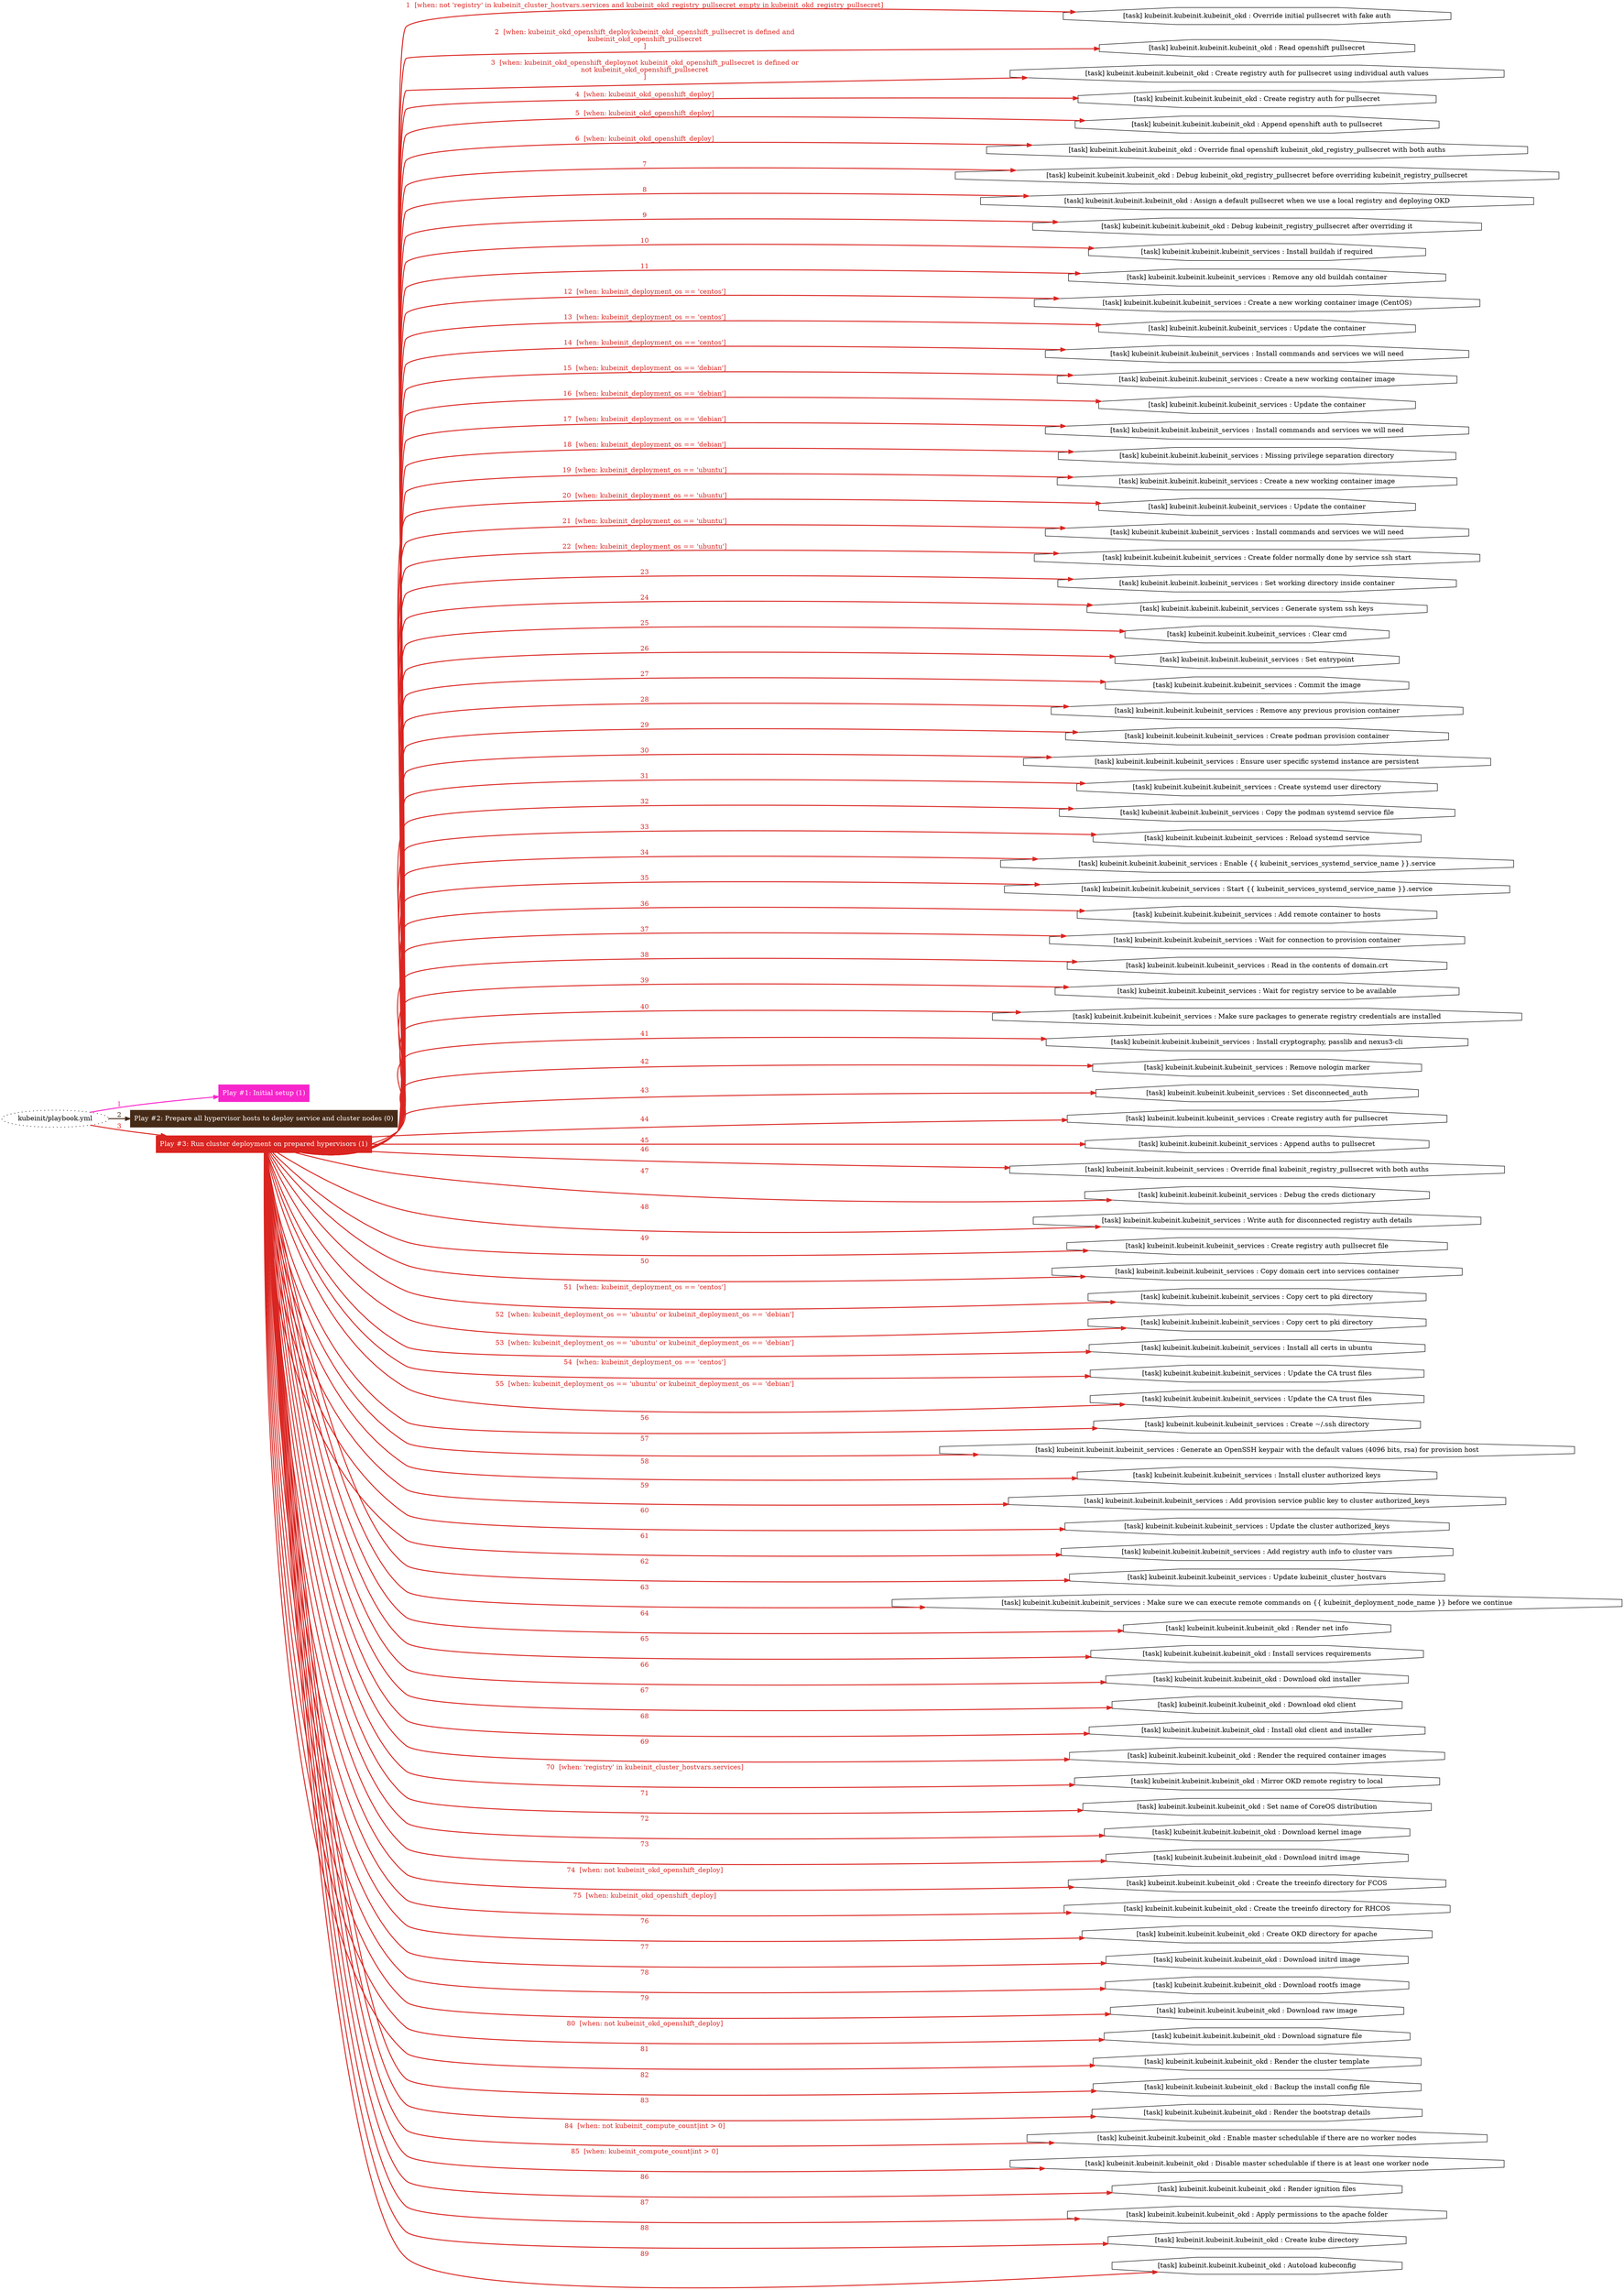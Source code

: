 digraph "kubeinit/playbook.yml "{
	graph [concentrate=true ordering=in rankdir=LR ratio=fill]
	edge [esep=5 sep=10]
	"kubeinit/playbook.yml" [id=root_node style=dotted]
	subgraph "Play #1: Initial setup (1) "{
		"Play #1: Initial setup (1)" [color="#f725cc" fontcolor="#ffffff" id="play_417bc8c8-ba86-4379-8b0c-aa6cc1fce2ab" shape=box style=filled tooltip=localhost]
		"kubeinit/playbook.yml" -> "Play #1: Initial setup (1)" [label=1 color="#f725cc" fontcolor="#f725cc" id="edge_132b995a-01b8-4061-be4f-c8ea5f4a6788" style=bold]
	}
	subgraph "Play #2: Prepare all hypervisor hosts to deploy service and cluster nodes (0) "{
		"Play #2: Prepare all hypervisor hosts to deploy service and cluster nodes (0)" [color="#452a17" fontcolor="#ffffff" id="play_c7d8dde8-5639-4cd3-bd36-36a1411913b5" shape=box style=filled tooltip=""]
		"kubeinit/playbook.yml" -> "Play #2: Prepare all hypervisor hosts to deploy service and cluster nodes (0)" [label=2 color="#452a17" fontcolor="#452a17" id="edge_9d86edfd-f4e9-4404-9a77-c1b1ec661778" style=bold]
	}
	subgraph "Play #3: Run cluster deployment on prepared hypervisors (1) "{
		"Play #3: Run cluster deployment on prepared hypervisors (1)" [color="#da2521" fontcolor="#ffffff" id="play_6fe1eb4d-0689-4a6c-a81c-cbf0ae1c5aec" shape=box style=filled tooltip=localhost]
		"kubeinit/playbook.yml" -> "Play #3: Run cluster deployment on prepared hypervisors (1)" [label=3 color="#da2521" fontcolor="#da2521" id="edge_cf157716-24d1-449c-9726-61341b603dbf" style=bold]
		"task_255a70b9-0360-48c5-9008-0c1e24dd66c7" [label="[task] kubeinit.kubeinit.kubeinit_okd : Override initial pullsecret with fake auth" id="task_255a70b9-0360-48c5-9008-0c1e24dd66c7" shape=octagon tooltip="[task] kubeinit.kubeinit.kubeinit_okd : Override initial pullsecret with fake auth"]
		"Play #3: Run cluster deployment on prepared hypervisors (1)" -> "task_255a70b9-0360-48c5-9008-0c1e24dd66c7" [label="1  [when: not 'registry' in kubeinit_cluster_hostvars.services and kubeinit_okd_registry_pullsecret_empty in kubeinit_okd_registry_pullsecret]" color="#da2521" fontcolor="#da2521" id="edge_18f41c22-442a-43cd-920a-19b084bccb5f" style=bold]
		"task_ec59e50c-e8ad-4c0a-9919-0268ce3d05c6" [label="[task] kubeinit.kubeinit.kubeinit_okd : Read openshift pullsecret" id="task_ec59e50c-e8ad-4c0a-9919-0268ce3d05c6" shape=octagon tooltip="[task] kubeinit.kubeinit.kubeinit_okd : Read openshift pullsecret"]
		"Play #3: Run cluster deployment on prepared hypervisors (1)" -> "task_ec59e50c-e8ad-4c0a-9919-0268ce3d05c6" [label="2  [when: kubeinit_okd_openshift_deploykubeinit_okd_openshift_pullsecret is defined and
kubeinit_okd_openshift_pullsecret
]" color="#da2521" fontcolor="#da2521" id="edge_4942fe01-131b-4d60-b5ea-94c12f51a8cf" style=bold]
		"task_c7f0f32e-248b-4662-9894-0e5bb2b6c968" [label="[task] kubeinit.kubeinit.kubeinit_okd : Create registry auth for pullsecret using individual auth values" id="task_c7f0f32e-248b-4662-9894-0e5bb2b6c968" shape=octagon tooltip="[task] kubeinit.kubeinit.kubeinit_okd : Create registry auth for pullsecret using individual auth values"]
		"Play #3: Run cluster deployment on prepared hypervisors (1)" -> "task_c7f0f32e-248b-4662-9894-0e5bb2b6c968" [label="3  [when: kubeinit_okd_openshift_deploynot kubeinit_okd_openshift_pullsecret is defined or
not kubeinit_okd_openshift_pullsecret
]" color="#da2521" fontcolor="#da2521" id="edge_96f71e13-6612-4d60-9590-cc5ed0d48858" style=bold]
		"task_546df517-36bb-4f42-8b40-dae4d930fb81" [label="[task] kubeinit.kubeinit.kubeinit_okd : Create registry auth for pullsecret" id="task_546df517-36bb-4f42-8b40-dae4d930fb81" shape=octagon tooltip="[task] kubeinit.kubeinit.kubeinit_okd : Create registry auth for pullsecret"]
		"Play #3: Run cluster deployment on prepared hypervisors (1)" -> "task_546df517-36bb-4f42-8b40-dae4d930fb81" [label="4  [when: kubeinit_okd_openshift_deploy]" color="#da2521" fontcolor="#da2521" id="edge_440abdcf-da3c-4844-863e-99395acffd6e" style=bold]
		"task_b9c61219-c937-4a82-b969-bb8301ba6785" [label="[task] kubeinit.kubeinit.kubeinit_okd : Append openshift auth to pullsecret" id="task_b9c61219-c937-4a82-b969-bb8301ba6785" shape=octagon tooltip="[task] kubeinit.kubeinit.kubeinit_okd : Append openshift auth to pullsecret"]
		"Play #3: Run cluster deployment on prepared hypervisors (1)" -> "task_b9c61219-c937-4a82-b969-bb8301ba6785" [label="5  [when: kubeinit_okd_openshift_deploy]" color="#da2521" fontcolor="#da2521" id="edge_7bde8960-bb19-444e-aeaf-343870322a08" style=bold]
		"task_76f8e336-0c8b-4761-8cf3-fcd21a1cb991" [label="[task] kubeinit.kubeinit.kubeinit_okd : Override final openshift kubeinit_okd_registry_pullsecret with both auths" id="task_76f8e336-0c8b-4761-8cf3-fcd21a1cb991" shape=octagon tooltip="[task] kubeinit.kubeinit.kubeinit_okd : Override final openshift kubeinit_okd_registry_pullsecret with both auths"]
		"Play #3: Run cluster deployment on prepared hypervisors (1)" -> "task_76f8e336-0c8b-4761-8cf3-fcd21a1cb991" [label="6  [when: kubeinit_okd_openshift_deploy]" color="#da2521" fontcolor="#da2521" id="edge_db113286-cb86-43ba-9798-5d60bf660ddb" style=bold]
		"task_e298fe59-644d-45c4-af82-968437a75e70" [label="[task] kubeinit.kubeinit.kubeinit_okd : Debug kubeinit_okd_registry_pullsecret before overriding kubeinit_registry_pullsecret" id="task_e298fe59-644d-45c4-af82-968437a75e70" shape=octagon tooltip="[task] kubeinit.kubeinit.kubeinit_okd : Debug kubeinit_okd_registry_pullsecret before overriding kubeinit_registry_pullsecret"]
		"Play #3: Run cluster deployment on prepared hypervisors (1)" -> "task_e298fe59-644d-45c4-af82-968437a75e70" [label=7 color="#da2521" fontcolor="#da2521" id="edge_065f1310-d24d-4e05-bc41-752d2a0730db" style=bold]
		"task_92a844a8-24a8-4965-926c-617a20852c9b" [label="[task] kubeinit.kubeinit.kubeinit_okd : Assign a default pullsecret when we use a local registry and deploying OKD" id="task_92a844a8-24a8-4965-926c-617a20852c9b" shape=octagon tooltip="[task] kubeinit.kubeinit.kubeinit_okd : Assign a default pullsecret when we use a local registry and deploying OKD"]
		"Play #3: Run cluster deployment on prepared hypervisors (1)" -> "task_92a844a8-24a8-4965-926c-617a20852c9b" [label=8 color="#da2521" fontcolor="#da2521" id="edge_948981ae-f878-479f-808a-8427686204f1" style=bold]
		"task_6313a54a-9991-4577-99ea-946616f2055d" [label="[task] kubeinit.kubeinit.kubeinit_okd : Debug kubeinit_registry_pullsecret after overriding it" id="task_6313a54a-9991-4577-99ea-946616f2055d" shape=octagon tooltip="[task] kubeinit.kubeinit.kubeinit_okd : Debug kubeinit_registry_pullsecret after overriding it"]
		"Play #3: Run cluster deployment on prepared hypervisors (1)" -> "task_6313a54a-9991-4577-99ea-946616f2055d" [label=9 color="#da2521" fontcolor="#da2521" id="edge_63846392-ac7d-4401-b172-efc8ae297e0e" style=bold]
		"task_7028634f-e292-435b-b511-72ede23ba4ed" [label="[task] kubeinit.kubeinit.kubeinit_services : Install buildah if required" id="task_7028634f-e292-435b-b511-72ede23ba4ed" shape=octagon tooltip="[task] kubeinit.kubeinit.kubeinit_services : Install buildah if required"]
		"Play #3: Run cluster deployment on prepared hypervisors (1)" -> "task_7028634f-e292-435b-b511-72ede23ba4ed" [label=10 color="#da2521" fontcolor="#da2521" id="edge_4804b507-a0f5-4fab-9c9e-9663d8d40e0a" style=bold]
		"task_b7c5921c-1a01-4979-9d31-5a0c41f80769" [label="[task] kubeinit.kubeinit.kubeinit_services : Remove any old buildah container" id="task_b7c5921c-1a01-4979-9d31-5a0c41f80769" shape=octagon tooltip="[task] kubeinit.kubeinit.kubeinit_services : Remove any old buildah container"]
		"Play #3: Run cluster deployment on prepared hypervisors (1)" -> "task_b7c5921c-1a01-4979-9d31-5a0c41f80769" [label=11 color="#da2521" fontcolor="#da2521" id="edge_4774ef3e-d261-475f-8390-4ea3ebf6add4" style=bold]
		"task_f2b4347c-0512-417a-b0a9-e66315ced6aa" [label="[task] kubeinit.kubeinit.kubeinit_services : Create a new working container image (CentOS)" id="task_f2b4347c-0512-417a-b0a9-e66315ced6aa" shape=octagon tooltip="[task] kubeinit.kubeinit.kubeinit_services : Create a new working container image (CentOS)"]
		"Play #3: Run cluster deployment on prepared hypervisors (1)" -> "task_f2b4347c-0512-417a-b0a9-e66315ced6aa" [label="12  [when: kubeinit_deployment_os == 'centos']" color="#da2521" fontcolor="#da2521" id="edge_e8dccd8b-0a44-4ce0-a8cc-bd5534e09e6a" style=bold]
		"task_9aef804b-e7e0-4a8e-8782-a48bf33d31c6" [label="[task] kubeinit.kubeinit.kubeinit_services : Update the container" id="task_9aef804b-e7e0-4a8e-8782-a48bf33d31c6" shape=octagon tooltip="[task] kubeinit.kubeinit.kubeinit_services : Update the container"]
		"Play #3: Run cluster deployment on prepared hypervisors (1)" -> "task_9aef804b-e7e0-4a8e-8782-a48bf33d31c6" [label="13  [when: kubeinit_deployment_os == 'centos']" color="#da2521" fontcolor="#da2521" id="edge_675d4b5b-df67-4c0e-8ed0-520af2088fac" style=bold]
		"task_dbf7e455-38c8-4362-9393-f60128857251" [label="[task] kubeinit.kubeinit.kubeinit_services : Install commands and services we will need" id="task_dbf7e455-38c8-4362-9393-f60128857251" shape=octagon tooltip="[task] kubeinit.kubeinit.kubeinit_services : Install commands and services we will need"]
		"Play #3: Run cluster deployment on prepared hypervisors (1)" -> "task_dbf7e455-38c8-4362-9393-f60128857251" [label="14  [when: kubeinit_deployment_os == 'centos']" color="#da2521" fontcolor="#da2521" id="edge_ad8d4645-eea7-45cf-ad55-2f025cbe687c" style=bold]
		"task_5d12a62d-cc55-4da4-af9a-9416065f7837" [label="[task] kubeinit.kubeinit.kubeinit_services : Create a new working container image" id="task_5d12a62d-cc55-4da4-af9a-9416065f7837" shape=octagon tooltip="[task] kubeinit.kubeinit.kubeinit_services : Create a new working container image"]
		"Play #3: Run cluster deployment on prepared hypervisors (1)" -> "task_5d12a62d-cc55-4da4-af9a-9416065f7837" [label="15  [when: kubeinit_deployment_os == 'debian']" color="#da2521" fontcolor="#da2521" id="edge_1dc2e30f-c669-4fef-a925-87fb8ef1b778" style=bold]
		"task_27ed0656-5c4e-4b51-b5a4-562fa33d9e9c" [label="[task] kubeinit.kubeinit.kubeinit_services : Update the container" id="task_27ed0656-5c4e-4b51-b5a4-562fa33d9e9c" shape=octagon tooltip="[task] kubeinit.kubeinit.kubeinit_services : Update the container"]
		"Play #3: Run cluster deployment on prepared hypervisors (1)" -> "task_27ed0656-5c4e-4b51-b5a4-562fa33d9e9c" [label="16  [when: kubeinit_deployment_os == 'debian']" color="#da2521" fontcolor="#da2521" id="edge_29f9ea62-0ee7-4408-9a03-d39b851cdfc2" style=bold]
		"task_7fa1c421-91ea-4cac-bee1-e05cebd14c6f" [label="[task] kubeinit.kubeinit.kubeinit_services : Install commands and services we will need" id="task_7fa1c421-91ea-4cac-bee1-e05cebd14c6f" shape=octagon tooltip="[task] kubeinit.kubeinit.kubeinit_services : Install commands and services we will need"]
		"Play #3: Run cluster deployment on prepared hypervisors (1)" -> "task_7fa1c421-91ea-4cac-bee1-e05cebd14c6f" [label="17  [when: kubeinit_deployment_os == 'debian']" color="#da2521" fontcolor="#da2521" id="edge_0e219868-2a24-4fe5-8438-6400bb9d9d05" style=bold]
		"task_1ce8ccdf-1442-4c1c-9128-9a2eb449c586" [label="[task] kubeinit.kubeinit.kubeinit_services : Missing privilege separation directory" id="task_1ce8ccdf-1442-4c1c-9128-9a2eb449c586" shape=octagon tooltip="[task] kubeinit.kubeinit.kubeinit_services : Missing privilege separation directory"]
		"Play #3: Run cluster deployment on prepared hypervisors (1)" -> "task_1ce8ccdf-1442-4c1c-9128-9a2eb449c586" [label="18  [when: kubeinit_deployment_os == 'debian']" color="#da2521" fontcolor="#da2521" id="edge_af6eec46-407f-4ba1-b082-89a91bbc7151" style=bold]
		"task_f78c256b-800b-4501-bdcb-b3c7290a6a68" [label="[task] kubeinit.kubeinit.kubeinit_services : Create a new working container image" id="task_f78c256b-800b-4501-bdcb-b3c7290a6a68" shape=octagon tooltip="[task] kubeinit.kubeinit.kubeinit_services : Create a new working container image"]
		"Play #3: Run cluster deployment on prepared hypervisors (1)" -> "task_f78c256b-800b-4501-bdcb-b3c7290a6a68" [label="19  [when: kubeinit_deployment_os == 'ubuntu']" color="#da2521" fontcolor="#da2521" id="edge_ef32f1cb-0e54-40c0-8ff5-4da3203bf045" style=bold]
		"task_5f47a153-91c0-4b47-8abe-076005034ebe" [label="[task] kubeinit.kubeinit.kubeinit_services : Update the container" id="task_5f47a153-91c0-4b47-8abe-076005034ebe" shape=octagon tooltip="[task] kubeinit.kubeinit.kubeinit_services : Update the container"]
		"Play #3: Run cluster deployment on prepared hypervisors (1)" -> "task_5f47a153-91c0-4b47-8abe-076005034ebe" [label="20  [when: kubeinit_deployment_os == 'ubuntu']" color="#da2521" fontcolor="#da2521" id="edge_726907ba-eabe-4f8a-9088-3537401c1ce3" style=bold]
		"task_55879578-05f9-4d33-ad6d-595a2263ee5f" [label="[task] kubeinit.kubeinit.kubeinit_services : Install commands and services we will need" id="task_55879578-05f9-4d33-ad6d-595a2263ee5f" shape=octagon tooltip="[task] kubeinit.kubeinit.kubeinit_services : Install commands and services we will need"]
		"Play #3: Run cluster deployment on prepared hypervisors (1)" -> "task_55879578-05f9-4d33-ad6d-595a2263ee5f" [label="21  [when: kubeinit_deployment_os == 'ubuntu']" color="#da2521" fontcolor="#da2521" id="edge_35b3db16-de78-45d8-b5c9-8cd557c64a24" style=bold]
		"task_2da37fa2-2893-44ed-b3e7-e10f08c67855" [label="[task] kubeinit.kubeinit.kubeinit_services : Create folder normally done by service ssh start" id="task_2da37fa2-2893-44ed-b3e7-e10f08c67855" shape=octagon tooltip="[task] kubeinit.kubeinit.kubeinit_services : Create folder normally done by service ssh start"]
		"Play #3: Run cluster deployment on prepared hypervisors (1)" -> "task_2da37fa2-2893-44ed-b3e7-e10f08c67855" [label="22  [when: kubeinit_deployment_os == 'ubuntu']" color="#da2521" fontcolor="#da2521" id="edge_3b8657ff-f35b-4159-ad78-0e3aa03f1b47" style=bold]
		"task_5773e98d-2e66-4af5-aed8-0dce53e4e329" [label="[task] kubeinit.kubeinit.kubeinit_services : Set working directory inside container" id="task_5773e98d-2e66-4af5-aed8-0dce53e4e329" shape=octagon tooltip="[task] kubeinit.kubeinit.kubeinit_services : Set working directory inside container"]
		"Play #3: Run cluster deployment on prepared hypervisors (1)" -> "task_5773e98d-2e66-4af5-aed8-0dce53e4e329" [label=23 color="#da2521" fontcolor="#da2521" id="edge_2bac9129-ead0-49ea-b942-03dce213a32c" style=bold]
		"task_f7e8d2aa-a970-4243-a2ee-cf390a00aea3" [label="[task] kubeinit.kubeinit.kubeinit_services : Generate system ssh keys" id="task_f7e8d2aa-a970-4243-a2ee-cf390a00aea3" shape=octagon tooltip="[task] kubeinit.kubeinit.kubeinit_services : Generate system ssh keys"]
		"Play #3: Run cluster deployment on prepared hypervisors (1)" -> "task_f7e8d2aa-a970-4243-a2ee-cf390a00aea3" [label=24 color="#da2521" fontcolor="#da2521" id="edge_7dfb0cc6-d3da-4fcc-87bb-b865a21df531" style=bold]
		"task_ca296e40-42ea-40dd-976c-a6d6f94d837c" [label="[task] kubeinit.kubeinit.kubeinit_services : Clear cmd" id="task_ca296e40-42ea-40dd-976c-a6d6f94d837c" shape=octagon tooltip="[task] kubeinit.kubeinit.kubeinit_services : Clear cmd"]
		"Play #3: Run cluster deployment on prepared hypervisors (1)" -> "task_ca296e40-42ea-40dd-976c-a6d6f94d837c" [label=25 color="#da2521" fontcolor="#da2521" id="edge_27b18023-2648-48ff-9ba9-e1ef7bb35a41" style=bold]
		"task_a7609eb7-8721-410f-874c-fa33e2ff75ec" [label="[task] kubeinit.kubeinit.kubeinit_services : Set entrypoint" id="task_a7609eb7-8721-410f-874c-fa33e2ff75ec" shape=octagon tooltip="[task] kubeinit.kubeinit.kubeinit_services : Set entrypoint"]
		"Play #3: Run cluster deployment on prepared hypervisors (1)" -> "task_a7609eb7-8721-410f-874c-fa33e2ff75ec" [label=26 color="#da2521" fontcolor="#da2521" id="edge_4a384183-91e0-41a2-b6a9-daceb5b26ce3" style=bold]
		"task_e70a3bd5-1f38-4a0e-8a20-9cf6666cd3f7" [label="[task] kubeinit.kubeinit.kubeinit_services : Commit the image" id="task_e70a3bd5-1f38-4a0e-8a20-9cf6666cd3f7" shape=octagon tooltip="[task] kubeinit.kubeinit.kubeinit_services : Commit the image"]
		"Play #3: Run cluster deployment on prepared hypervisors (1)" -> "task_e70a3bd5-1f38-4a0e-8a20-9cf6666cd3f7" [label=27 color="#da2521" fontcolor="#da2521" id="edge_d50d16c7-312f-40ad-ab73-569fcffda8a5" style=bold]
		"task_7a9fce92-1bd4-47bc-b02f-bad3b4d3e130" [label="[task] kubeinit.kubeinit.kubeinit_services : Remove any previous provision container" id="task_7a9fce92-1bd4-47bc-b02f-bad3b4d3e130" shape=octagon tooltip="[task] kubeinit.kubeinit.kubeinit_services : Remove any previous provision container"]
		"Play #3: Run cluster deployment on prepared hypervisors (1)" -> "task_7a9fce92-1bd4-47bc-b02f-bad3b4d3e130" [label=28 color="#da2521" fontcolor="#da2521" id="edge_ce4cacb1-5be3-4cdd-816e-f77fd1c85f18" style=bold]
		"task_539982fc-8bf4-42e1-8f59-8f083d741210" [label="[task] kubeinit.kubeinit.kubeinit_services : Create podman provision container" id="task_539982fc-8bf4-42e1-8f59-8f083d741210" shape=octagon tooltip="[task] kubeinit.kubeinit.kubeinit_services : Create podman provision container"]
		"Play #3: Run cluster deployment on prepared hypervisors (1)" -> "task_539982fc-8bf4-42e1-8f59-8f083d741210" [label=29 color="#da2521" fontcolor="#da2521" id="edge_9d51c39e-75d3-4d3b-8cca-5d6aa4c8370d" style=bold]
		"task_a7b30710-5f8a-4afa-93a0-f6dc3d4d3583" [label="[task] kubeinit.kubeinit.kubeinit_services : Ensure user specific systemd instance are persistent" id="task_a7b30710-5f8a-4afa-93a0-f6dc3d4d3583" shape=octagon tooltip="[task] kubeinit.kubeinit.kubeinit_services : Ensure user specific systemd instance are persistent"]
		"Play #3: Run cluster deployment on prepared hypervisors (1)" -> "task_a7b30710-5f8a-4afa-93a0-f6dc3d4d3583" [label=30 color="#da2521" fontcolor="#da2521" id="edge_0eae569c-421a-4c38-8cb1-ed22bf6d26bc" style=bold]
		"task_9f8bc266-cf7d-4b79-971c-7a85906c2639" [label="[task] kubeinit.kubeinit.kubeinit_services : Create systemd user directory" id="task_9f8bc266-cf7d-4b79-971c-7a85906c2639" shape=octagon tooltip="[task] kubeinit.kubeinit.kubeinit_services : Create systemd user directory"]
		"Play #3: Run cluster deployment on prepared hypervisors (1)" -> "task_9f8bc266-cf7d-4b79-971c-7a85906c2639" [label=31 color="#da2521" fontcolor="#da2521" id="edge_464b9ffd-f6f4-4ecf-8e63-c47ee8470a19" style=bold]
		"task_0a9709d8-2435-48fd-b6cf-197c189b0d48" [label="[task] kubeinit.kubeinit.kubeinit_services : Copy the podman systemd service file" id="task_0a9709d8-2435-48fd-b6cf-197c189b0d48" shape=octagon tooltip="[task] kubeinit.kubeinit.kubeinit_services : Copy the podman systemd service file"]
		"Play #3: Run cluster deployment on prepared hypervisors (1)" -> "task_0a9709d8-2435-48fd-b6cf-197c189b0d48" [label=32 color="#da2521" fontcolor="#da2521" id="edge_6b780ad7-e003-4412-ba4d-d3183ede2823" style=bold]
		"task_10accaec-c05b-44b2-b3d8-187b1b7b8a12" [label="[task] kubeinit.kubeinit.kubeinit_services : Reload systemd service" id="task_10accaec-c05b-44b2-b3d8-187b1b7b8a12" shape=octagon tooltip="[task] kubeinit.kubeinit.kubeinit_services : Reload systemd service"]
		"Play #3: Run cluster deployment on prepared hypervisors (1)" -> "task_10accaec-c05b-44b2-b3d8-187b1b7b8a12" [label=33 color="#da2521" fontcolor="#da2521" id="edge_9a156c7f-7a78-44a9-a609-8a02df03e89f" style=bold]
		"task_29cae74c-6711-47c1-b5c6-183bf300e6bd" [label="[task] kubeinit.kubeinit.kubeinit_services : Enable {{ kubeinit_services_systemd_service_name }}.service" id="task_29cae74c-6711-47c1-b5c6-183bf300e6bd" shape=octagon tooltip="[task] kubeinit.kubeinit.kubeinit_services : Enable {{ kubeinit_services_systemd_service_name }}.service"]
		"Play #3: Run cluster deployment on prepared hypervisors (1)" -> "task_29cae74c-6711-47c1-b5c6-183bf300e6bd" [label=34 color="#da2521" fontcolor="#da2521" id="edge_15f148d2-e12d-4367-b96c-1d6077390902" style=bold]
		"task_40032988-db6d-43eb-8812-dba73f232323" [label="[task] kubeinit.kubeinit.kubeinit_services : Start {{ kubeinit_services_systemd_service_name }}.service" id="task_40032988-db6d-43eb-8812-dba73f232323" shape=octagon tooltip="[task] kubeinit.kubeinit.kubeinit_services : Start {{ kubeinit_services_systemd_service_name }}.service"]
		"Play #3: Run cluster deployment on prepared hypervisors (1)" -> "task_40032988-db6d-43eb-8812-dba73f232323" [label=35 color="#da2521" fontcolor="#da2521" id="edge_c14da929-3f3b-496d-8ccd-32c876dd4805" style=bold]
		"task_91661067-f8cd-4590-9898-c442e1f2308a" [label="[task] kubeinit.kubeinit.kubeinit_services : Add remote container to hosts" id="task_91661067-f8cd-4590-9898-c442e1f2308a" shape=octagon tooltip="[task] kubeinit.kubeinit.kubeinit_services : Add remote container to hosts"]
		"Play #3: Run cluster deployment on prepared hypervisors (1)" -> "task_91661067-f8cd-4590-9898-c442e1f2308a" [label=36 color="#da2521" fontcolor="#da2521" id="edge_89967ec9-2366-40a5-b3b3-9fb953a6deba" style=bold]
		"task_7d4f3d73-657b-4ba2-b136-670b326426a4" [label="[task] kubeinit.kubeinit.kubeinit_services : Wait for connection to provision container" id="task_7d4f3d73-657b-4ba2-b136-670b326426a4" shape=octagon tooltip="[task] kubeinit.kubeinit.kubeinit_services : Wait for connection to provision container"]
		"Play #3: Run cluster deployment on prepared hypervisors (1)" -> "task_7d4f3d73-657b-4ba2-b136-670b326426a4" [label=37 color="#da2521" fontcolor="#da2521" id="edge_d69d7ec6-8700-43ab-9cb0-3d8eecda4422" style=bold]
		"task_bf637b46-7ee9-46de-aa9f-39cae0799bdc" [label="[task] kubeinit.kubeinit.kubeinit_services : Read in the contents of domain.crt" id="task_bf637b46-7ee9-46de-aa9f-39cae0799bdc" shape=octagon tooltip="[task] kubeinit.kubeinit.kubeinit_services : Read in the contents of domain.crt"]
		"Play #3: Run cluster deployment on prepared hypervisors (1)" -> "task_bf637b46-7ee9-46de-aa9f-39cae0799bdc" [label=38 color="#da2521" fontcolor="#da2521" id="edge_e596d3a1-576c-4ef3-801d-bf36ca96e981" style=bold]
		"task_841ccece-f202-40aa-b6ac-5f87e4606641" [label="[task] kubeinit.kubeinit.kubeinit_services : Wait for registry service to be available" id="task_841ccece-f202-40aa-b6ac-5f87e4606641" shape=octagon tooltip="[task] kubeinit.kubeinit.kubeinit_services : Wait for registry service to be available"]
		"Play #3: Run cluster deployment on prepared hypervisors (1)" -> "task_841ccece-f202-40aa-b6ac-5f87e4606641" [label=39 color="#da2521" fontcolor="#da2521" id="edge_299684d3-ae5a-4d93-afcf-4ff9f863ffd7" style=bold]
		"task_5bffe219-ee7d-4a9f-b4f4-a7776a3732fc" [label="[task] kubeinit.kubeinit.kubeinit_services : Make sure packages to generate registry credentials are installed" id="task_5bffe219-ee7d-4a9f-b4f4-a7776a3732fc" shape=octagon tooltip="[task] kubeinit.kubeinit.kubeinit_services : Make sure packages to generate registry credentials are installed"]
		"Play #3: Run cluster deployment on prepared hypervisors (1)" -> "task_5bffe219-ee7d-4a9f-b4f4-a7776a3732fc" [label=40 color="#da2521" fontcolor="#da2521" id="edge_d203fa6d-b100-494a-be80-376da93da7c9" style=bold]
		"task_9e39012d-3067-46d4-8bbd-5d03ce5219f2" [label="[task] kubeinit.kubeinit.kubeinit_services : Install cryptography, passlib and nexus3-cli" id="task_9e39012d-3067-46d4-8bbd-5d03ce5219f2" shape=octagon tooltip="[task] kubeinit.kubeinit.kubeinit_services : Install cryptography, passlib and nexus3-cli"]
		"Play #3: Run cluster deployment on prepared hypervisors (1)" -> "task_9e39012d-3067-46d4-8bbd-5d03ce5219f2" [label=41 color="#da2521" fontcolor="#da2521" id="edge_39a1fbfe-0674-4f5d-b64f-ccd69814870a" style=bold]
		"task_f94e9192-ba3d-4eff-bbac-c8b13a3a044c" [label="[task] kubeinit.kubeinit.kubeinit_services : Remove nologin marker" id="task_f94e9192-ba3d-4eff-bbac-c8b13a3a044c" shape=octagon tooltip="[task] kubeinit.kubeinit.kubeinit_services : Remove nologin marker"]
		"Play #3: Run cluster deployment on prepared hypervisors (1)" -> "task_f94e9192-ba3d-4eff-bbac-c8b13a3a044c" [label=42 color="#da2521" fontcolor="#da2521" id="edge_1f5dfe94-8fd2-4ea8-a01b-4950f8ccd7b6" style=bold]
		"task_cddc122b-0022-4143-b595-9a06bbf04421" [label="[task] kubeinit.kubeinit.kubeinit_services : Set disconnected_auth" id="task_cddc122b-0022-4143-b595-9a06bbf04421" shape=octagon tooltip="[task] kubeinit.kubeinit.kubeinit_services : Set disconnected_auth"]
		"Play #3: Run cluster deployment on prepared hypervisors (1)" -> "task_cddc122b-0022-4143-b595-9a06bbf04421" [label=43 color="#da2521" fontcolor="#da2521" id="edge_a797d0c2-03b5-4f87-923d-351352b198cb" style=bold]
		"task_a5d8346e-e29e-47e4-b966-0a5e8c955348" [label="[task] kubeinit.kubeinit.kubeinit_services : Create registry auth for pullsecret" id="task_a5d8346e-e29e-47e4-b966-0a5e8c955348" shape=octagon tooltip="[task] kubeinit.kubeinit.kubeinit_services : Create registry auth for pullsecret"]
		"Play #3: Run cluster deployment on prepared hypervisors (1)" -> "task_a5d8346e-e29e-47e4-b966-0a5e8c955348" [label=44 color="#da2521" fontcolor="#da2521" id="edge_4f61676a-8ed0-408f-9f9d-474a195181cb" style=bold]
		"task_0fc87bdd-07b6-489c-80d9-0369b91e2b67" [label="[task] kubeinit.kubeinit.kubeinit_services : Append auths to pullsecret" id="task_0fc87bdd-07b6-489c-80d9-0369b91e2b67" shape=octagon tooltip="[task] kubeinit.kubeinit.kubeinit_services : Append auths to pullsecret"]
		"Play #3: Run cluster deployment on prepared hypervisors (1)" -> "task_0fc87bdd-07b6-489c-80d9-0369b91e2b67" [label=45 color="#da2521" fontcolor="#da2521" id="edge_76034b7b-cc24-46e2-a93c-c4eb48381bcb" style=bold]
		"task_3996a5ac-16f1-45b3-8968-4acee625af20" [label="[task] kubeinit.kubeinit.kubeinit_services : Override final kubeinit_registry_pullsecret with both auths" id="task_3996a5ac-16f1-45b3-8968-4acee625af20" shape=octagon tooltip="[task] kubeinit.kubeinit.kubeinit_services : Override final kubeinit_registry_pullsecret with both auths"]
		"Play #3: Run cluster deployment on prepared hypervisors (1)" -> "task_3996a5ac-16f1-45b3-8968-4acee625af20" [label=46 color="#da2521" fontcolor="#da2521" id="edge_47184ec3-b06f-4ec1-a54e-b3358a4a2a22" style=bold]
		"task_07e2d310-46e8-4408-92e8-8915800a814c" [label="[task] kubeinit.kubeinit.kubeinit_services : Debug the creds dictionary" id="task_07e2d310-46e8-4408-92e8-8915800a814c" shape=octagon tooltip="[task] kubeinit.kubeinit.kubeinit_services : Debug the creds dictionary"]
		"Play #3: Run cluster deployment on prepared hypervisors (1)" -> "task_07e2d310-46e8-4408-92e8-8915800a814c" [label=47 color="#da2521" fontcolor="#da2521" id="edge_b0a80fe9-982a-4e03-8a9d-fd321ce7acae" style=bold]
		"task_00dab441-58df-4ebc-9084-0be93e434f7f" [label="[task] kubeinit.kubeinit.kubeinit_services : Write auth for disconnected registry auth details" id="task_00dab441-58df-4ebc-9084-0be93e434f7f" shape=octagon tooltip="[task] kubeinit.kubeinit.kubeinit_services : Write auth for disconnected registry auth details"]
		"Play #3: Run cluster deployment on prepared hypervisors (1)" -> "task_00dab441-58df-4ebc-9084-0be93e434f7f" [label=48 color="#da2521" fontcolor="#da2521" id="edge_4e8df230-d1fb-40a4-b1ed-01faf674f634" style=bold]
		"task_49f20a41-8073-445d-bc8b-4b288bae6ebb" [label="[task] kubeinit.kubeinit.kubeinit_services : Create registry auth pullsecret file" id="task_49f20a41-8073-445d-bc8b-4b288bae6ebb" shape=octagon tooltip="[task] kubeinit.kubeinit.kubeinit_services : Create registry auth pullsecret file"]
		"Play #3: Run cluster deployment on prepared hypervisors (1)" -> "task_49f20a41-8073-445d-bc8b-4b288bae6ebb" [label=49 color="#da2521" fontcolor="#da2521" id="edge_c16925e2-516a-4624-b995-0b9c1d36bdae" style=bold]
		"task_2e218097-f0e8-459d-94f7-0e413b9e5729" [label="[task] kubeinit.kubeinit.kubeinit_services : Copy domain cert into services container" id="task_2e218097-f0e8-459d-94f7-0e413b9e5729" shape=octagon tooltip="[task] kubeinit.kubeinit.kubeinit_services : Copy domain cert into services container"]
		"Play #3: Run cluster deployment on prepared hypervisors (1)" -> "task_2e218097-f0e8-459d-94f7-0e413b9e5729" [label=50 color="#da2521" fontcolor="#da2521" id="edge_a0d9627f-af21-478c-af2b-b574aa83c5be" style=bold]
		"task_b1eda948-1780-4152-9b48-e3f38827cc9b" [label="[task] kubeinit.kubeinit.kubeinit_services : Copy cert to pki directory" id="task_b1eda948-1780-4152-9b48-e3f38827cc9b" shape=octagon tooltip="[task] kubeinit.kubeinit.kubeinit_services : Copy cert to pki directory"]
		"Play #3: Run cluster deployment on prepared hypervisors (1)" -> "task_b1eda948-1780-4152-9b48-e3f38827cc9b" [label="51  [when: kubeinit_deployment_os == 'centos']" color="#da2521" fontcolor="#da2521" id="edge_c216d66e-d348-4b0e-bba4-8d751e85349b" style=bold]
		"task_008493f3-e12d-4753-af8f-f468abe68986" [label="[task] kubeinit.kubeinit.kubeinit_services : Copy cert to pki directory" id="task_008493f3-e12d-4753-af8f-f468abe68986" shape=octagon tooltip="[task] kubeinit.kubeinit.kubeinit_services : Copy cert to pki directory"]
		"Play #3: Run cluster deployment on prepared hypervisors (1)" -> "task_008493f3-e12d-4753-af8f-f468abe68986" [label="52  [when: kubeinit_deployment_os == 'ubuntu' or kubeinit_deployment_os == 'debian']" color="#da2521" fontcolor="#da2521" id="edge_0346d726-9ccd-4256-acfc-308cc119a590" style=bold]
		"task_db58fd1f-174d-42ed-9b55-66c30a6a4e07" [label="[task] kubeinit.kubeinit.kubeinit_services : Install all certs in ubuntu" id="task_db58fd1f-174d-42ed-9b55-66c30a6a4e07" shape=octagon tooltip="[task] kubeinit.kubeinit.kubeinit_services : Install all certs in ubuntu"]
		"Play #3: Run cluster deployment on prepared hypervisors (1)" -> "task_db58fd1f-174d-42ed-9b55-66c30a6a4e07" [label="53  [when: kubeinit_deployment_os == 'ubuntu' or kubeinit_deployment_os == 'debian']" color="#da2521" fontcolor="#da2521" id="edge_ec15ece5-0cc3-44f1-bd03-e2d0830d7232" style=bold]
		"task_9afb1ecb-9e01-4248-8744-87b9655fb18a" [label="[task] kubeinit.kubeinit.kubeinit_services : Update the CA trust files" id="task_9afb1ecb-9e01-4248-8744-87b9655fb18a" shape=octagon tooltip="[task] kubeinit.kubeinit.kubeinit_services : Update the CA trust files"]
		"Play #3: Run cluster deployment on prepared hypervisors (1)" -> "task_9afb1ecb-9e01-4248-8744-87b9655fb18a" [label="54  [when: kubeinit_deployment_os == 'centos']" color="#da2521" fontcolor="#da2521" id="edge_22d38321-9d10-4c9a-86d1-7258c0763208" style=bold]
		"task_a824d709-5fa4-44ab-be3a-7283a59b9a4a" [label="[task] kubeinit.kubeinit.kubeinit_services : Update the CA trust files" id="task_a824d709-5fa4-44ab-be3a-7283a59b9a4a" shape=octagon tooltip="[task] kubeinit.kubeinit.kubeinit_services : Update the CA trust files"]
		"Play #3: Run cluster deployment on prepared hypervisors (1)" -> "task_a824d709-5fa4-44ab-be3a-7283a59b9a4a" [label="55  [when: kubeinit_deployment_os == 'ubuntu' or kubeinit_deployment_os == 'debian']" color="#da2521" fontcolor="#da2521" id="edge_ac78c014-2474-4919-9171-8009166547bb" style=bold]
		"task_241d11c4-6ef4-4eca-8cf5-1cbdfd1203d7" [label="[task] kubeinit.kubeinit.kubeinit_services : Create ~/.ssh directory" id="task_241d11c4-6ef4-4eca-8cf5-1cbdfd1203d7" shape=octagon tooltip="[task] kubeinit.kubeinit.kubeinit_services : Create ~/.ssh directory"]
		"Play #3: Run cluster deployment on prepared hypervisors (1)" -> "task_241d11c4-6ef4-4eca-8cf5-1cbdfd1203d7" [label=56 color="#da2521" fontcolor="#da2521" id="edge_77154999-bdb3-4786-bc71-b578d12f90be" style=bold]
		"task_19242cb8-6ed8-429b-a9a2-8f8283b31dbf" [label="[task] kubeinit.kubeinit.kubeinit_services : Generate an OpenSSH keypair with the default values (4096 bits, rsa) for provision host" id="task_19242cb8-6ed8-429b-a9a2-8f8283b31dbf" shape=octagon tooltip="[task] kubeinit.kubeinit.kubeinit_services : Generate an OpenSSH keypair with the default values (4096 bits, rsa) for provision host"]
		"Play #3: Run cluster deployment on prepared hypervisors (1)" -> "task_19242cb8-6ed8-429b-a9a2-8f8283b31dbf" [label=57 color="#da2521" fontcolor="#da2521" id="edge_98c0cdb5-bc4f-4311-bb6f-2ae63d4a9f17" style=bold]
		"task_974a9104-e37b-41c8-a3a3-2f0c82b6288b" [label="[task] kubeinit.kubeinit.kubeinit_services : Install cluster authorized keys" id="task_974a9104-e37b-41c8-a3a3-2f0c82b6288b" shape=octagon tooltip="[task] kubeinit.kubeinit.kubeinit_services : Install cluster authorized keys"]
		"Play #3: Run cluster deployment on prepared hypervisors (1)" -> "task_974a9104-e37b-41c8-a3a3-2f0c82b6288b" [label=58 color="#da2521" fontcolor="#da2521" id="edge_3f696e12-14bf-4206-a854-2e266876dde2" style=bold]
		"task_d41e6935-27cb-45d2-8163-13ea14fef810" [label="[task] kubeinit.kubeinit.kubeinit_services : Add provision service public key to cluster authorized_keys" id="task_d41e6935-27cb-45d2-8163-13ea14fef810" shape=octagon tooltip="[task] kubeinit.kubeinit.kubeinit_services : Add provision service public key to cluster authorized_keys"]
		"Play #3: Run cluster deployment on prepared hypervisors (1)" -> "task_d41e6935-27cb-45d2-8163-13ea14fef810" [label=59 color="#da2521" fontcolor="#da2521" id="edge_92c9374c-f6df-4f17-bca2-bafab80c86d0" style=bold]
		"task_4b4d7119-66b2-4cf9-9a06-41e616d7844a" [label="[task] kubeinit.kubeinit.kubeinit_services : Update the cluster authorized_keys" id="task_4b4d7119-66b2-4cf9-9a06-41e616d7844a" shape=octagon tooltip="[task] kubeinit.kubeinit.kubeinit_services : Update the cluster authorized_keys"]
		"Play #3: Run cluster deployment on prepared hypervisors (1)" -> "task_4b4d7119-66b2-4cf9-9a06-41e616d7844a" [label=60 color="#da2521" fontcolor="#da2521" id="edge_f801cca3-eeb2-4067-bf41-0161c94967e6" style=bold]
		"task_f6e89ce2-4e66-4daf-a7b5-8e276e451928" [label="[task] kubeinit.kubeinit.kubeinit_services : Add registry auth info to cluster vars" id="task_f6e89ce2-4e66-4daf-a7b5-8e276e451928" shape=octagon tooltip="[task] kubeinit.kubeinit.kubeinit_services : Add registry auth info to cluster vars"]
		"Play #3: Run cluster deployment on prepared hypervisors (1)" -> "task_f6e89ce2-4e66-4daf-a7b5-8e276e451928" [label=61 color="#da2521" fontcolor="#da2521" id="edge_9b5d3669-c038-4c8a-b3e2-5ad9e74770a3" style=bold]
		"task_c5259cc7-0846-46a9-83d0-ca4f749ea412" [label="[task] kubeinit.kubeinit.kubeinit_services : Update kubeinit_cluster_hostvars" id="task_c5259cc7-0846-46a9-83d0-ca4f749ea412" shape=octagon tooltip="[task] kubeinit.kubeinit.kubeinit_services : Update kubeinit_cluster_hostvars"]
		"Play #3: Run cluster deployment on prepared hypervisors (1)" -> "task_c5259cc7-0846-46a9-83d0-ca4f749ea412" [label=62 color="#da2521" fontcolor="#da2521" id="edge_3be86d65-1e98-4aca-b409-7d6e3649c89a" style=bold]
		"task_a6d00982-044a-4d15-a689-fc36db16af8d" [label="[task] kubeinit.kubeinit.kubeinit_services : Make sure we can execute remote commands on {{ kubeinit_deployment_node_name }} before we continue" id="task_a6d00982-044a-4d15-a689-fc36db16af8d" shape=octagon tooltip="[task] kubeinit.kubeinit.kubeinit_services : Make sure we can execute remote commands on {{ kubeinit_deployment_node_name }} before we continue"]
		"Play #3: Run cluster deployment on prepared hypervisors (1)" -> "task_a6d00982-044a-4d15-a689-fc36db16af8d" [label=63 color="#da2521" fontcolor="#da2521" id="edge_f5151cfa-6cd4-4152-922b-2b4ce307abfa" style=bold]
		"task_0692764f-7e78-4698-891a-26c0b320f6d9" [label="[task] kubeinit.kubeinit.kubeinit_okd : Render net info" id="task_0692764f-7e78-4698-891a-26c0b320f6d9" shape=octagon tooltip="[task] kubeinit.kubeinit.kubeinit_okd : Render net info"]
		"Play #3: Run cluster deployment on prepared hypervisors (1)" -> "task_0692764f-7e78-4698-891a-26c0b320f6d9" [label=64 color="#da2521" fontcolor="#da2521" id="edge_62278b2d-4285-4348-95a6-1d7d5dc8d57e" style=bold]
		"task_5ed8ba2d-2e82-43ff-8021-6bf575c88691" [label="[task] kubeinit.kubeinit.kubeinit_okd : Install services requirements" id="task_5ed8ba2d-2e82-43ff-8021-6bf575c88691" shape=octagon tooltip="[task] kubeinit.kubeinit.kubeinit_okd : Install services requirements"]
		"Play #3: Run cluster deployment on prepared hypervisors (1)" -> "task_5ed8ba2d-2e82-43ff-8021-6bf575c88691" [label=65 color="#da2521" fontcolor="#da2521" id="edge_722085ed-00a5-49e8-8da8-ae34a9b5f67a" style=bold]
		"task_0e14c8aa-7ec4-48bb-bb9c-63e0d8670f03" [label="[task] kubeinit.kubeinit.kubeinit_okd : Download okd installer" id="task_0e14c8aa-7ec4-48bb-bb9c-63e0d8670f03" shape=octagon tooltip="[task] kubeinit.kubeinit.kubeinit_okd : Download okd installer"]
		"Play #3: Run cluster deployment on prepared hypervisors (1)" -> "task_0e14c8aa-7ec4-48bb-bb9c-63e0d8670f03" [label=66 color="#da2521" fontcolor="#da2521" id="edge_63e7d80e-27f8-4c6a-b408-3a688b96e0f4" style=bold]
		"task_c7ac9e22-c5e5-4e8b-ba31-2fa58bcf9487" [label="[task] kubeinit.kubeinit.kubeinit_okd : Download okd client" id="task_c7ac9e22-c5e5-4e8b-ba31-2fa58bcf9487" shape=octagon tooltip="[task] kubeinit.kubeinit.kubeinit_okd : Download okd client"]
		"Play #3: Run cluster deployment on prepared hypervisors (1)" -> "task_c7ac9e22-c5e5-4e8b-ba31-2fa58bcf9487" [label=67 color="#da2521" fontcolor="#da2521" id="edge_443a8f85-a9a2-498a-a25f-2cf702a93724" style=bold]
		"task_99234993-5dd9-4e97-a9e0-2cfc339e34a4" [label="[task] kubeinit.kubeinit.kubeinit_okd : Install okd client and installer" id="task_99234993-5dd9-4e97-a9e0-2cfc339e34a4" shape=octagon tooltip="[task] kubeinit.kubeinit.kubeinit_okd : Install okd client and installer"]
		"Play #3: Run cluster deployment on prepared hypervisors (1)" -> "task_99234993-5dd9-4e97-a9e0-2cfc339e34a4" [label=68 color="#da2521" fontcolor="#da2521" id="edge_4f757665-7e05-4866-911f-2f4ebe41f457" style=bold]
		"task_36ea59f0-a615-4a6d-a60e-9d0c0b6e38aa" [label="[task] kubeinit.kubeinit.kubeinit_okd : Render the required container images" id="task_36ea59f0-a615-4a6d-a60e-9d0c0b6e38aa" shape=octagon tooltip="[task] kubeinit.kubeinit.kubeinit_okd : Render the required container images"]
		"Play #3: Run cluster deployment on prepared hypervisors (1)" -> "task_36ea59f0-a615-4a6d-a60e-9d0c0b6e38aa" [label=69 color="#da2521" fontcolor="#da2521" id="edge_a0aef584-29fa-4d16-bea9-773fc21fd18c" style=bold]
		"task_f7d8aeb3-615a-4712-90a2-eb544fbd16d4" [label="[task] kubeinit.kubeinit.kubeinit_okd : Mirror OKD remote registry to local" id="task_f7d8aeb3-615a-4712-90a2-eb544fbd16d4" shape=octagon tooltip="[task] kubeinit.kubeinit.kubeinit_okd : Mirror OKD remote registry to local"]
		"Play #3: Run cluster deployment on prepared hypervisors (1)" -> "task_f7d8aeb3-615a-4712-90a2-eb544fbd16d4" [label="70  [when: 'registry' in kubeinit_cluster_hostvars.services]" color="#da2521" fontcolor="#da2521" id="edge_0934a142-a9fd-4cd7-9f21-34738d0915b7" style=bold]
		"task_8a9f33d9-3789-47c4-aaf8-b94c64cf6f0f" [label="[task] kubeinit.kubeinit.kubeinit_okd : Set name of CoreOS distribution" id="task_8a9f33d9-3789-47c4-aaf8-b94c64cf6f0f" shape=octagon tooltip="[task] kubeinit.kubeinit.kubeinit_okd : Set name of CoreOS distribution"]
		"Play #3: Run cluster deployment on prepared hypervisors (1)" -> "task_8a9f33d9-3789-47c4-aaf8-b94c64cf6f0f" [label=71 color="#da2521" fontcolor="#da2521" id="edge_c6ff6b71-95c3-4d0a-967c-161b97e92019" style=bold]
		"task_a4fdd6da-3248-4367-bbaf-0afcc7d2ed86" [label="[task] kubeinit.kubeinit.kubeinit_okd : Download kernel image" id="task_a4fdd6da-3248-4367-bbaf-0afcc7d2ed86" shape=octagon tooltip="[task] kubeinit.kubeinit.kubeinit_okd : Download kernel image"]
		"Play #3: Run cluster deployment on prepared hypervisors (1)" -> "task_a4fdd6da-3248-4367-bbaf-0afcc7d2ed86" [label=72 color="#da2521" fontcolor="#da2521" id="edge_7a72a173-6240-4be3-9dbe-a872c30c7e08" style=bold]
		"task_c9f74837-567c-4fe0-8396-4da76b9c050f" [label="[task] kubeinit.kubeinit.kubeinit_okd : Download initrd image" id="task_c9f74837-567c-4fe0-8396-4da76b9c050f" shape=octagon tooltip="[task] kubeinit.kubeinit.kubeinit_okd : Download initrd image"]
		"Play #3: Run cluster deployment on prepared hypervisors (1)" -> "task_c9f74837-567c-4fe0-8396-4da76b9c050f" [label=73 color="#da2521" fontcolor="#da2521" id="edge_28780a96-5b44-4127-8744-baaa57e62428" style=bold]
		"task_4b355abf-c6d6-4e67-a01e-84a7218445e8" [label="[task] kubeinit.kubeinit.kubeinit_okd : Create the treeinfo directory for FCOS" id="task_4b355abf-c6d6-4e67-a01e-84a7218445e8" shape=octagon tooltip="[task] kubeinit.kubeinit.kubeinit_okd : Create the treeinfo directory for FCOS"]
		"Play #3: Run cluster deployment on prepared hypervisors (1)" -> "task_4b355abf-c6d6-4e67-a01e-84a7218445e8" [label="74  [when: not kubeinit_okd_openshift_deploy]" color="#da2521" fontcolor="#da2521" id="edge_c3d82815-e597-482d-b850-08967d41a577" style=bold]
		"task_3dbe2c32-bff5-47db-8d4a-70a71cde3642" [label="[task] kubeinit.kubeinit.kubeinit_okd : Create the treeinfo directory for RHCOS" id="task_3dbe2c32-bff5-47db-8d4a-70a71cde3642" shape=octagon tooltip="[task] kubeinit.kubeinit.kubeinit_okd : Create the treeinfo directory for RHCOS"]
		"Play #3: Run cluster deployment on prepared hypervisors (1)" -> "task_3dbe2c32-bff5-47db-8d4a-70a71cde3642" [label="75  [when: kubeinit_okd_openshift_deploy]" color="#da2521" fontcolor="#da2521" id="edge_462cf32f-19dc-46cf-ac47-11a2b061d3fb" style=bold]
		"task_6ac5fc6c-d76c-4b59-82c3-89e5b31c28f3" [label="[task] kubeinit.kubeinit.kubeinit_okd : Create OKD directory for apache" id="task_6ac5fc6c-d76c-4b59-82c3-89e5b31c28f3" shape=octagon tooltip="[task] kubeinit.kubeinit.kubeinit_okd : Create OKD directory for apache"]
		"Play #3: Run cluster deployment on prepared hypervisors (1)" -> "task_6ac5fc6c-d76c-4b59-82c3-89e5b31c28f3" [label=76 color="#da2521" fontcolor="#da2521" id="edge_3d657a11-13e9-4b10-9e39-4e65cad033fe" style=bold]
		"task_54e60f1a-0437-4fb6-92ee-08fa9a34e0fe" [label="[task] kubeinit.kubeinit.kubeinit_okd : Download initrd image" id="task_54e60f1a-0437-4fb6-92ee-08fa9a34e0fe" shape=octagon tooltip="[task] kubeinit.kubeinit.kubeinit_okd : Download initrd image"]
		"Play #3: Run cluster deployment on prepared hypervisors (1)" -> "task_54e60f1a-0437-4fb6-92ee-08fa9a34e0fe" [label=77 color="#da2521" fontcolor="#da2521" id="edge_0d671912-f516-4657-8ae8-748cee69f86f" style=bold]
		"task_efe3ee74-93a3-4549-8ee3-911f1abcc51a" [label="[task] kubeinit.kubeinit.kubeinit_okd : Download rootfs image" id="task_efe3ee74-93a3-4549-8ee3-911f1abcc51a" shape=octagon tooltip="[task] kubeinit.kubeinit.kubeinit_okd : Download rootfs image"]
		"Play #3: Run cluster deployment on prepared hypervisors (1)" -> "task_efe3ee74-93a3-4549-8ee3-911f1abcc51a" [label=78 color="#da2521" fontcolor="#da2521" id="edge_a45a1ba5-13d0-4e73-a1b3-51ba2ab99288" style=bold]
		"task_a9082e94-e4e2-436b-b8ff-1d8305b12c20" [label="[task] kubeinit.kubeinit.kubeinit_okd : Download raw image" id="task_a9082e94-e4e2-436b-b8ff-1d8305b12c20" shape=octagon tooltip="[task] kubeinit.kubeinit.kubeinit_okd : Download raw image"]
		"Play #3: Run cluster deployment on prepared hypervisors (1)" -> "task_a9082e94-e4e2-436b-b8ff-1d8305b12c20" [label=79 color="#da2521" fontcolor="#da2521" id="edge_837bd425-6bce-478c-b121-052508061dbb" style=bold]
		"task_4bc1ff26-6f19-4e7a-822c-401db2f73d15" [label="[task] kubeinit.kubeinit.kubeinit_okd : Download signature file" id="task_4bc1ff26-6f19-4e7a-822c-401db2f73d15" shape=octagon tooltip="[task] kubeinit.kubeinit.kubeinit_okd : Download signature file"]
		"Play #3: Run cluster deployment on prepared hypervisors (1)" -> "task_4bc1ff26-6f19-4e7a-822c-401db2f73d15" [label="80  [when: not kubeinit_okd_openshift_deploy]" color="#da2521" fontcolor="#da2521" id="edge_7d021511-8b36-4d4d-b3cf-d87d8da3700a" style=bold]
		"task_8f330259-60e3-4b41-9549-366f29bfdc89" [label="[task] kubeinit.kubeinit.kubeinit_okd : Render the cluster template" id="task_8f330259-60e3-4b41-9549-366f29bfdc89" shape=octagon tooltip="[task] kubeinit.kubeinit.kubeinit_okd : Render the cluster template"]
		"Play #3: Run cluster deployment on prepared hypervisors (1)" -> "task_8f330259-60e3-4b41-9549-366f29bfdc89" [label=81 color="#da2521" fontcolor="#da2521" id="edge_449a4139-0e43-4ba6-9fe8-9aa7c850ebe5" style=bold]
		"task_543c05fe-b005-40ca-b055-316300f619a9" [label="[task] kubeinit.kubeinit.kubeinit_okd : Backup the install config file" id="task_543c05fe-b005-40ca-b055-316300f619a9" shape=octagon tooltip="[task] kubeinit.kubeinit.kubeinit_okd : Backup the install config file"]
		"Play #3: Run cluster deployment on prepared hypervisors (1)" -> "task_543c05fe-b005-40ca-b055-316300f619a9" [label=82 color="#da2521" fontcolor="#da2521" id="edge_2e622694-28b1-41f7-b78b-67b263fee5c2" style=bold]
		"task_c010f51d-d297-4993-988e-1cc258f496aa" [label="[task] kubeinit.kubeinit.kubeinit_okd : Render the bootstrap details" id="task_c010f51d-d297-4993-988e-1cc258f496aa" shape=octagon tooltip="[task] kubeinit.kubeinit.kubeinit_okd : Render the bootstrap details"]
		"Play #3: Run cluster deployment on prepared hypervisors (1)" -> "task_c010f51d-d297-4993-988e-1cc258f496aa" [label=83 color="#da2521" fontcolor="#da2521" id="edge_fc6c3bb5-92c8-48cd-881c-2590a330a788" style=bold]
		"task_bf560c00-f9b1-44ee-b6db-8b0bd05ddc8b" [label="[task] kubeinit.kubeinit.kubeinit_okd : Enable master schedulable if there are no worker nodes" id="task_bf560c00-f9b1-44ee-b6db-8b0bd05ddc8b" shape=octagon tooltip="[task] kubeinit.kubeinit.kubeinit_okd : Enable master schedulable if there are no worker nodes"]
		"Play #3: Run cluster deployment on prepared hypervisors (1)" -> "task_bf560c00-f9b1-44ee-b6db-8b0bd05ddc8b" [label="84  [when: not kubeinit_compute_count|int > 0]" color="#da2521" fontcolor="#da2521" id="edge_7fd7aed4-f742-404e-9213-536a2f59ee0d" style=bold]
		"task_0e983ca3-6183-4cb1-8ab8-092c8f3587d2" [label="[task] kubeinit.kubeinit.kubeinit_okd : Disable master schedulable if there is at least one worker node" id="task_0e983ca3-6183-4cb1-8ab8-092c8f3587d2" shape=octagon tooltip="[task] kubeinit.kubeinit.kubeinit_okd : Disable master schedulable if there is at least one worker node"]
		"Play #3: Run cluster deployment on prepared hypervisors (1)" -> "task_0e983ca3-6183-4cb1-8ab8-092c8f3587d2" [label="85  [when: kubeinit_compute_count|int > 0]" color="#da2521" fontcolor="#da2521" id="edge_30b38ac2-f5fb-4ca9-8d2c-c58c75b13081" style=bold]
		"task_b0335bf3-7f51-4556-9a07-705e404540d3" [label="[task] kubeinit.kubeinit.kubeinit_okd : Render ignition files" id="task_b0335bf3-7f51-4556-9a07-705e404540d3" shape=octagon tooltip="[task] kubeinit.kubeinit.kubeinit_okd : Render ignition files"]
		"Play #3: Run cluster deployment on prepared hypervisors (1)" -> "task_b0335bf3-7f51-4556-9a07-705e404540d3" [label=86 color="#da2521" fontcolor="#da2521" id="edge_8543d3ae-e18a-4e2d-b1c5-7ae1ed7a3853" style=bold]
		"task_5fa52b7c-6d12-4871-a4e5-3cafbfefd1dc" [label="[task] kubeinit.kubeinit.kubeinit_okd : Apply permissions to the apache folder" id="task_5fa52b7c-6d12-4871-a4e5-3cafbfefd1dc" shape=octagon tooltip="[task] kubeinit.kubeinit.kubeinit_okd : Apply permissions to the apache folder"]
		"Play #3: Run cluster deployment on prepared hypervisors (1)" -> "task_5fa52b7c-6d12-4871-a4e5-3cafbfefd1dc" [label=87 color="#da2521" fontcolor="#da2521" id="edge_bdbcf76e-40dd-4fa2-96da-64304b72b098" style=bold]
		"task_10485bb5-636d-4997-87a6-99528ac875fc" [label="[task] kubeinit.kubeinit.kubeinit_okd : Create kube directory" id="task_10485bb5-636d-4997-87a6-99528ac875fc" shape=octagon tooltip="[task] kubeinit.kubeinit.kubeinit_okd : Create kube directory"]
		"Play #3: Run cluster deployment on prepared hypervisors (1)" -> "task_10485bb5-636d-4997-87a6-99528ac875fc" [label=88 color="#da2521" fontcolor="#da2521" id="edge_2dd32ecc-eec2-41b5-a049-7ffc4472daa0" style=bold]
		"task_f3aa3ec4-c6ae-44dd-aeec-d9dd65a9c85e" [label="[task] kubeinit.kubeinit.kubeinit_okd : Autoload kubeconfig" id="task_f3aa3ec4-c6ae-44dd-aeec-d9dd65a9c85e" shape=octagon tooltip="[task] kubeinit.kubeinit.kubeinit_okd : Autoload kubeconfig"]
		"Play #3: Run cluster deployment on prepared hypervisors (1)" -> "task_f3aa3ec4-c6ae-44dd-aeec-d9dd65a9c85e" [label=89 color="#da2521" fontcolor="#da2521" id="edge_82a0c4f7-b888-45e7-af7f-131072b9d01d" style=bold]
	}
}

